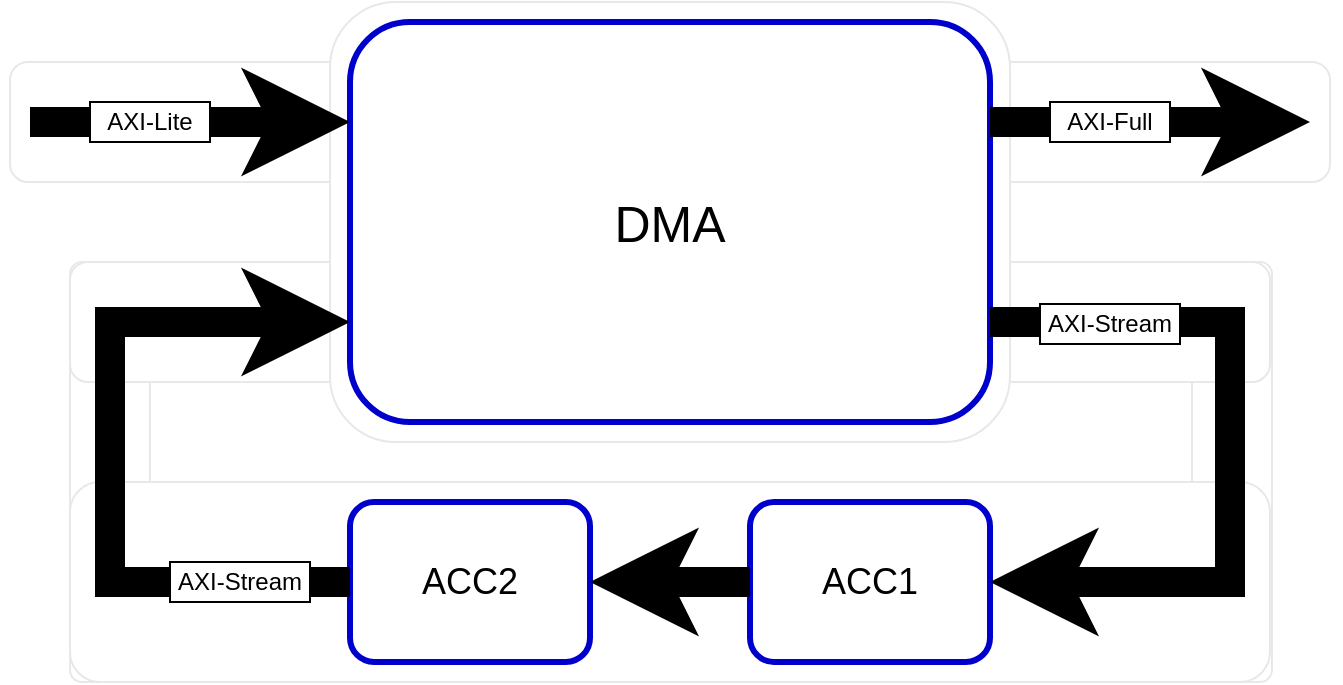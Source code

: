 <mxfile version="21.3.2" type="device">
  <diagram name="Page-1" id="3gkPxpRs9dJpYHDTzal6">
    <mxGraphModel dx="1362" dy="704" grid="1" gridSize="10" guides="1" tooltips="1" connect="1" arrows="1" fold="1" page="1" pageScale="1" pageWidth="850" pageHeight="1100" math="0" shadow="0">
      <root>
        <mxCell id="0" />
        <mxCell id="1" parent="0" />
        <mxCell id="LjsdahdYEoKkIBhYWVfk-27" value="" style="rounded=1;whiteSpace=wrap;html=1;strokeColor=#E8E8E8;" vertex="1" parent="1">
          <mxGeometry x="140" y="200" width="40" height="210" as="geometry" />
        </mxCell>
        <mxCell id="LjsdahdYEoKkIBhYWVfk-28" value="" style="rounded=1;whiteSpace=wrap;html=1;strokeColor=#E8E8E8;" vertex="1" parent="1">
          <mxGeometry x="701" y="200" width="40" height="210" as="geometry" />
        </mxCell>
        <mxCell id="LjsdahdYEoKkIBhYWVfk-24" value="" style="rounded=1;whiteSpace=wrap;html=1;strokeColor=#E8E8E8;" vertex="1" parent="1">
          <mxGeometry x="110" y="100" width="660" height="60" as="geometry" />
        </mxCell>
        <mxCell id="LjsdahdYEoKkIBhYWVfk-23" value="" style="rounded=1;whiteSpace=wrap;html=1;strokeColor=#E8E8E8;" vertex="1" parent="1">
          <mxGeometry x="140" y="200" width="600" height="60" as="geometry" />
        </mxCell>
        <mxCell id="LjsdahdYEoKkIBhYWVfk-22" value="" style="rounded=1;whiteSpace=wrap;html=1;strokeColor=#E8E8E8;" vertex="1" parent="1">
          <mxGeometry x="140" y="310" width="600" height="100" as="geometry" />
        </mxCell>
        <mxCell id="LjsdahdYEoKkIBhYWVfk-21" value="" style="rounded=1;whiteSpace=wrap;html=1;strokeColor=#E8E8E8;" vertex="1" parent="1">
          <mxGeometry x="270" y="70" width="340" height="220" as="geometry" />
        </mxCell>
        <mxCell id="LjsdahdYEoKkIBhYWVfk-1" value="&lt;font style=&quot;font-size: 25px;&quot;&gt;DMA&lt;/font&gt;" style="rounded=1;whiteSpace=wrap;html=1;strokeColor=#0000CC;strokeWidth=3;" vertex="1" parent="1">
          <mxGeometry x="280" y="80" width="320" height="200" as="geometry" />
        </mxCell>
        <mxCell id="LjsdahdYEoKkIBhYWVfk-2" value="&lt;font style=&quot;font-size: 18px;&quot;&gt;ACC2&lt;/font&gt;" style="rounded=1;whiteSpace=wrap;html=1;strokeColor=#0000CC;strokeWidth=3;" vertex="1" parent="1">
          <mxGeometry x="280" y="320" width="120" height="80" as="geometry" />
        </mxCell>
        <mxCell id="LjsdahdYEoKkIBhYWVfk-3" value="&lt;font style=&quot;font-size: 18px;&quot;&gt;ACC1&lt;/font&gt;" style="rounded=1;whiteSpace=wrap;html=1;strokeColor=#0000CC;strokeWidth=3;" vertex="1" parent="1">
          <mxGeometry x="480" y="320" width="120" height="80" as="geometry" />
        </mxCell>
        <mxCell id="LjsdahdYEoKkIBhYWVfk-6" value="" style="endArrow=classic;html=1;rounded=0;exitX=1;exitY=0.75;exitDx=0;exitDy=0;entryX=1;entryY=0.5;entryDx=0;entryDy=0;strokeWidth=15;" edge="1" parent="1" source="LjsdahdYEoKkIBhYWVfk-1" target="LjsdahdYEoKkIBhYWVfk-3">
          <mxGeometry width="50" height="50" relative="1" as="geometry">
            <mxPoint x="400" y="420" as="sourcePoint" />
            <mxPoint x="450" y="370" as="targetPoint" />
            <Array as="points">
              <mxPoint x="720" y="230" />
              <mxPoint x="720" y="360" />
            </Array>
          </mxGeometry>
        </mxCell>
        <mxCell id="LjsdahdYEoKkIBhYWVfk-7" value="" style="endArrow=classic;html=1;rounded=0;exitX=0;exitY=0.5;exitDx=0;exitDy=0;entryX=1;entryY=0.5;entryDx=0;entryDy=0;strokeWidth=15;" edge="1" parent="1" source="LjsdahdYEoKkIBhYWVfk-3" target="LjsdahdYEoKkIBhYWVfk-2">
          <mxGeometry width="50" height="50" relative="1" as="geometry">
            <mxPoint x="400" y="420" as="sourcePoint" />
            <mxPoint x="450" y="370" as="targetPoint" />
          </mxGeometry>
        </mxCell>
        <mxCell id="LjsdahdYEoKkIBhYWVfk-8" value="" style="endArrow=classic;html=1;rounded=0;exitX=0;exitY=0.5;exitDx=0;exitDy=0;entryX=0;entryY=0.75;entryDx=0;entryDy=0;strokeWidth=15;" edge="1" parent="1" source="LjsdahdYEoKkIBhYWVfk-2" target="LjsdahdYEoKkIBhYWVfk-1">
          <mxGeometry width="50" height="50" relative="1" as="geometry">
            <mxPoint x="400" y="420" as="sourcePoint" />
            <mxPoint x="450" y="370" as="targetPoint" />
            <Array as="points">
              <mxPoint x="160" y="360" />
              <mxPoint x="160" y="230" />
            </Array>
          </mxGeometry>
        </mxCell>
        <mxCell id="LjsdahdYEoKkIBhYWVfk-9" value="" style="endArrow=classic;html=1;rounded=0;entryX=0;entryY=0.25;entryDx=0;entryDy=0;strokeWidth=15;" edge="1" parent="1" target="LjsdahdYEoKkIBhYWVfk-1">
          <mxGeometry width="50" height="50" relative="1" as="geometry">
            <mxPoint x="120" y="130" as="sourcePoint" />
            <mxPoint x="450" y="360" as="targetPoint" />
          </mxGeometry>
        </mxCell>
        <mxCell id="LjsdahdYEoKkIBhYWVfk-10" value="" style="endArrow=classic;html=1;rounded=0;exitX=1;exitY=0.25;exitDx=0;exitDy=0;strokeWidth=15;" edge="1" parent="1" source="LjsdahdYEoKkIBhYWVfk-1">
          <mxGeometry width="50" height="50" relative="1" as="geometry">
            <mxPoint x="400" y="410" as="sourcePoint" />
            <mxPoint x="760" y="130" as="targetPoint" />
          </mxGeometry>
        </mxCell>
        <mxCell id="LjsdahdYEoKkIBhYWVfk-13" value="AXI-Lite" style="rounded=0;whiteSpace=wrap;html=1;" vertex="1" parent="1">
          <mxGeometry x="150" y="120" width="60" height="20" as="geometry" />
        </mxCell>
        <mxCell id="LjsdahdYEoKkIBhYWVfk-14" value="AXI-Full" style="rounded=0;whiteSpace=wrap;html=1;" vertex="1" parent="1">
          <mxGeometry x="630" y="120" width="60" height="20" as="geometry" />
        </mxCell>
        <mxCell id="LjsdahdYEoKkIBhYWVfk-18" value="AXI-Stream" style="rounded=0;whiteSpace=wrap;html=1;" vertex="1" parent="1">
          <mxGeometry x="190" y="350" width="70" height="20" as="geometry" />
        </mxCell>
        <mxCell id="LjsdahdYEoKkIBhYWVfk-20" value="AXI-Stream" style="rounded=0;whiteSpace=wrap;html=1;" vertex="1" parent="1">
          <mxGeometry x="625" y="221" width="70" height="20" as="geometry" />
        </mxCell>
      </root>
    </mxGraphModel>
  </diagram>
</mxfile>
